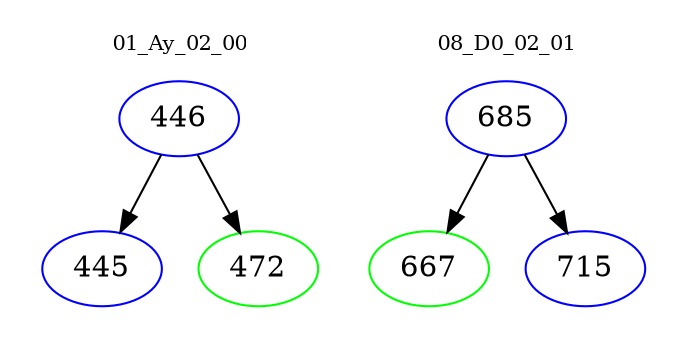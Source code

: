 digraph{
subgraph cluster_0 {
color = white
label = "01_Ay_02_00";
fontsize=10;
T0_446 [label="446", color="blue"]
T0_446 -> T0_445 [color="black"]
T0_445 [label="445", color="blue"]
T0_446 -> T0_472 [color="black"]
T0_472 [label="472", color="green"]
}
subgraph cluster_1 {
color = white
label = "08_D0_02_01";
fontsize=10;
T1_685 [label="685", color="blue"]
T1_685 -> T1_667 [color="black"]
T1_667 [label="667", color="green"]
T1_685 -> T1_715 [color="black"]
T1_715 [label="715", color="blue"]
}
}
